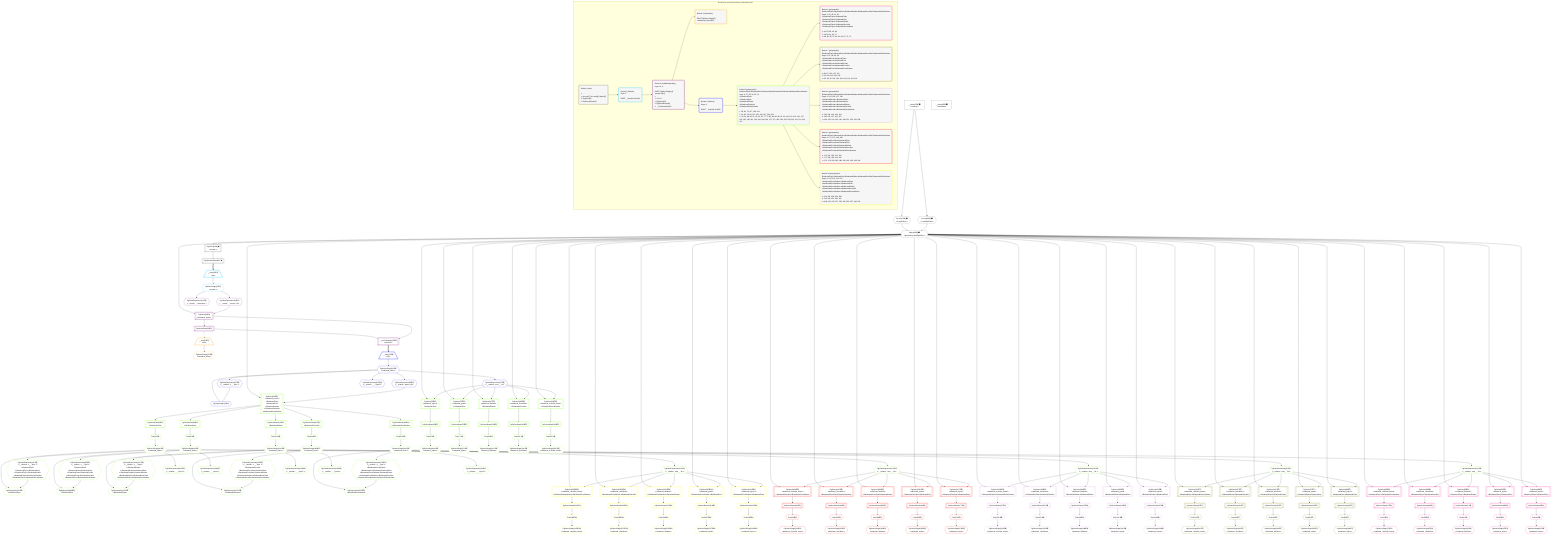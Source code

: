 %%{init: {'themeVariables': { 'fontSize': '12px'}}}%%
graph TD
    classDef path fill:#eee,stroke:#000,color:#000
    classDef plan fill:#fff,stroke-width:1px,color:#000
    classDef itemplan fill:#fff,stroke-width:2px,color:#000
    classDef unbatchedplan fill:#dff,stroke-width:1px,color:#000
    classDef sideeffectplan fill:#fcc,stroke-width:2px,color:#000
    classDef bucket fill:#f6f6f6,color:#000,stroke-width:2px,text-align:left


    %% plan dependencies
    Object9{{"Object[9∈0] ➊<br />ᐸ{pgSettings,withPgClient}ᐳ"}}:::plan
    Access7{{"Access[7∈0] ➊<br />ᐸ2.pgSettingsᐳ"}}:::plan
    Access8{{"Access[8∈0] ➊<br />ᐸ2.withPgClientᐳ"}}:::plan
    Access7 & Access8 --> Object9
    PgSelect6[["PgSelect[6∈0] ➊<br />ᐸpeopleᐳ"]]:::plan
    Object9 --> PgSelect6
    __Value2["__Value[2∈0] ➊<br />ᐸcontextᐳ"]:::plan
    __Value2 --> Access7
    __Value2 --> Access8
    PgSelectRows10[["PgSelectRows[10∈0] ➊"]]:::plan
    PgSelect6 --> PgSelectRows10
    __Value4["__Value[4∈0] ➊<br />ᐸrootValueᐳ"]:::plan
    __Item11[/"__Item[11∈1]<br />ᐸ10ᐳ"\]:::itemplan
    PgSelectRows10 ==> __Item11
    PgSelectSingle12{{"PgSelectSingle[12∈1]<br />ᐸpeopleᐳ"}}:::plan
    __Item11 --> PgSelectSingle12
    PgSelect15[["PgSelect[15∈2]<br />ᐸrelational_itemsᐳ"]]:::plan
    PgClassExpression14{{"PgClassExpression[14∈2]<br />ᐸ__people__.”person_id”ᐳ"}}:::plan
    Object9 & PgClassExpression14 --> PgSelect15
    __ListTransform19[["__ListTransform[19∈2]<br />ᐸeach:15ᐳ"]]:::plan
    PgSelectRows20[["PgSelectRows[20∈2]"]]:::plan
    PgSelectRows20 & PgSelect15 --> __ListTransform19
    PgClassExpression13{{"PgClassExpression[13∈2]<br />ᐸ__people__.”username”ᐳ"}}:::plan
    PgSelectSingle12 --> PgClassExpression13
    PgSelectSingle12 --> PgClassExpression14
    PgSelect15 --> PgSelectRows20
    __Item21[/"__Item[21∈3]<br />ᐸ20ᐳ"\]:::itemplan
    PgSelectRows20 -.-> __Item21
    PgSelectSingle22{{"PgSelectSingle[22∈3]<br />ᐸrelational_itemsᐳ"}}:::plan
    __Item21 --> PgSelectSingle22
    PgPolymorphic26{{"PgPolymorphic[26∈4]"}}:::plan
    PgSelectSingle24{{"PgSelectSingle[24∈4]<br />ᐸrelational_itemsᐳ"}}:::plan
    PgClassExpression25{{"PgClassExpression[25∈4]<br />ᐸ__relation...s__.”type”ᐳ"}}:::plan
    PgSelectSingle24 & PgClassExpression25 --> PgPolymorphic26
    __Item23[/"__Item[23∈4]<br />ᐸ19ᐳ"\]:::itemplan
    __ListTransform19 ==> __Item23
    __Item23 --> PgSelectSingle24
    PgSelectSingle24 --> PgClassExpression25
    PgClassExpression27{{"PgClassExpression[27∈4]<br />ᐸ__relation...ems__.”id”ᐳ"}}:::plan
    PgSelectSingle24 --> PgClassExpression27
    PgClassExpression35{{"PgClassExpression[35∈4]<br />ᐸ__relation...parent_id”ᐳ"}}:::plan
    PgSelectSingle24 --> PgClassExpression35
    PgClassExpression74{{"PgClassExpression[74∈4]<br />ᐸ__relation...__.”type2”ᐳ"}}:::plan
    PgSelectSingle24 --> PgClassExpression74
    PgSelect28[["PgSelect[28∈5]<br />ᐸrelational_topicsᐳ<br />ᐳRelationalTopic"]]:::plan
    Object9 & PgClassExpression27 --> PgSelect28
    PgSelect36[["PgSelect[36∈5]<br />ᐸrelational_itemsᐳ<br />ᐳRelationalTopic<br />ᐳRelationalPost<br />ᐳRelationalDivider<br />ᐳRelationalChecklist<br />ᐳRelationalChecklistItem"]]:::plan
    Object9 & PgClassExpression35 --> PgSelect36
    PgPolymorphic42{{"PgPolymorphic[42∈5]<br />ᐳRelationalTopic"}}:::plan
    PgSelectSingle40{{"PgSelectSingle[40∈5]<br />ᐸrelational_itemsᐳ"}}:::plan
    PgClassExpression41{{"PgClassExpression[41∈5]<br />ᐸ__relation...s__.”type”ᐳ<br />ᐳRelationalTopic<br />ᐳRelationalTopicᐳRelationalPost<br />ᐳRelationalTopicᐳRelationalDivider<br />ᐳRelationalTopicᐳRelationalChecklist<br />ᐳRelationalTopicᐳRelationalChecklistItem"}}:::plan
    PgSelectSingle40 & PgClassExpression41 --> PgPolymorphic42
    PgSelect75[["PgSelect[75∈5]<br />ᐸrelational_postsᐳ<br />ᐳRelationalPost"]]:::plan
    Object9 & PgClassExpression27 --> PgSelect75
    PgPolymorphic86{{"PgPolymorphic[86∈5]<br />ᐳRelationalPost"}}:::plan
    PgSelectSingle84{{"PgSelectSingle[84∈5]<br />ᐸrelational_itemsᐳ"}}:::plan
    PgClassExpression85{{"PgClassExpression[85∈5]<br />ᐸ__relation...s__.”type”ᐳ<br />ᐳRelationalPost<br />ᐳRelationalPostᐳRelationalPost<br />ᐳRelationalPostᐳRelationalDivider<br />ᐳRelationalPostᐳRelationalChecklist<br />ᐳRelationalPostᐳRelationalChecklistItem"}}:::plan
    PgSelectSingle84 & PgClassExpression85 --> PgPolymorphic86
    PgSelect117[["PgSelect[117∈5]<br />ᐸrelational_dividersᐳ<br />ᐳRelationalDivider"]]:::plan
    Object9 & PgClassExpression27 --> PgSelect117
    PgPolymorphic128{{"PgPolymorphic[128∈5]<br />ᐳRelationalDivider"}}:::plan
    PgSelectSingle126{{"PgSelectSingle[126∈5]<br />ᐸrelational_itemsᐳ"}}:::plan
    PgClassExpression127{{"PgClassExpression[127∈5]<br />ᐸ__relation...s__.”type”ᐳ<br />ᐳRelationalDivider<br />ᐳRelationalDividerᐳRelationalPost<br />ᐳRelationalDividerᐳRelationalDivider<br />ᐳRelationalDividerᐳRelationalChecklist<br />ᐳRelationalDividerᐳRelationalChecklistItem"}}:::plan
    PgSelectSingle126 & PgClassExpression127 --> PgPolymorphic128
    PgSelect159[["PgSelect[159∈5]<br />ᐸrelational_checklistsᐳ<br />ᐳRelationalChecklist"]]:::plan
    Object9 & PgClassExpression27 --> PgSelect159
    PgPolymorphic170{{"PgPolymorphic[170∈5]<br />ᐳRelationalChecklist"}}:::plan
    PgSelectSingle168{{"PgSelectSingle[168∈5]<br />ᐸrelational_itemsᐳ"}}:::plan
    PgClassExpression169{{"PgClassExpression[169∈5]<br />ᐸ__relation...s__.”type”ᐳ<br />ᐳRelationalChecklist<br />ᐳRelationalChecklistᐳRelationalPost<br />ᐳRelationalChecklistᐳRelationalDivider<br />ᐳRelationalChecklistᐳRelationalChecklist<br />ᐳRelationalChecklistᐳRelationalChecklistItem"}}:::plan
    PgSelectSingle168 & PgClassExpression169 --> PgPolymorphic170
    PgSelect201[["PgSelect[201∈5]<br />ᐸrelational_checklist_itemsᐳ<br />ᐳRelationalChecklistItem"]]:::plan
    Object9 & PgClassExpression27 --> PgSelect201
    PgPolymorphic212{{"PgPolymorphic[212∈5]<br />ᐳRelationalChecklistItem"}}:::plan
    PgSelectSingle210{{"PgSelectSingle[210∈5]<br />ᐸrelational_itemsᐳ"}}:::plan
    PgClassExpression211{{"PgClassExpression[211∈5]<br />ᐸ__relation...s__.”type”ᐳ<br />ᐳRelationalChecklistItem<br />ᐳRelationalChecklistItemᐳRelationalPost<br />ᐳRelationalChecklistItemᐳRelationalDivider<br />ᐳRelationalChecklistItemᐳRelationalChecklist<br />ᐳRelationalChecklistItemᐳRelationalChecklistItem"}}:::plan
    PgSelectSingle210 & PgClassExpression211 --> PgPolymorphic212
    First32{{"First[32∈5]"}}:::plan
    PgSelectRows33[["PgSelectRows[33∈5]"]]:::plan
    PgSelectRows33 --> First32
    PgSelect28 --> PgSelectRows33
    PgSelectSingle34{{"PgSelectSingle[34∈5]<br />ᐸrelational_topicsᐳ"}}:::plan
    First32 --> PgSelectSingle34
    First38{{"First[38∈5]"}}:::plan
    PgSelectRows39[["PgSelectRows[39∈5]<br />ᐳRelationalTopic"]]:::plan
    PgSelectRows39 --> First38
    PgSelect36 --> PgSelectRows39
    First38 --> PgSelectSingle40
    PgSelectSingle40 --> PgClassExpression41
    PgClassExpression43{{"PgClassExpression[43∈5]<br />ᐸ__relation...ems__.”id”ᐳ"}}:::plan
    PgSelectSingle40 --> PgClassExpression43
    PgClassExpression52{{"PgClassExpression[52∈5]<br />ᐸ__relation...__.”type2”ᐳ"}}:::plan
    PgSelectSingle40 --> PgClassExpression52
    First77{{"First[77∈5]"}}:::plan
    PgSelectRows78[["PgSelectRows[78∈5]"]]:::plan
    PgSelectRows78 --> First77
    PgSelect75 --> PgSelectRows78
    PgSelectSingle79{{"PgSelectSingle[79∈5]<br />ᐸrelational_postsᐳ"}}:::plan
    First77 --> PgSelectSingle79
    First82{{"First[82∈5]"}}:::plan
    PgSelectRows83[["PgSelectRows[83∈5]<br />ᐳRelationalPost"]]:::plan
    PgSelectRows83 --> First82
    PgSelect36 --> PgSelectRows83
    First82 --> PgSelectSingle84
    PgSelectSingle84 --> PgClassExpression85
    PgClassExpression87{{"PgClassExpression[87∈5]<br />ᐸ__relation...ems__.”id”ᐳ"}}:::plan
    PgSelectSingle84 --> PgClassExpression87
    PgClassExpression96{{"PgClassExpression[96∈5]<br />ᐸ__relation...__.”type2”ᐳ"}}:::plan
    PgSelectSingle84 --> PgClassExpression96
    First119{{"First[119∈5]"}}:::plan
    PgSelectRows120[["PgSelectRows[120∈5]"]]:::plan
    PgSelectRows120 --> First119
    PgSelect117 --> PgSelectRows120
    PgSelectSingle121{{"PgSelectSingle[121∈5]<br />ᐸrelational_dividersᐳ"}}:::plan
    First119 --> PgSelectSingle121
    First124{{"First[124∈5]"}}:::plan
    PgSelectRows125[["PgSelectRows[125∈5]<br />ᐳRelationalDivider"]]:::plan
    PgSelectRows125 --> First124
    PgSelect36 --> PgSelectRows125
    First124 --> PgSelectSingle126
    PgSelectSingle126 --> PgClassExpression127
    PgClassExpression129{{"PgClassExpression[129∈5]<br />ᐸ__relation...ems__.”id”ᐳ"}}:::plan
    PgSelectSingle126 --> PgClassExpression129
    PgClassExpression138{{"PgClassExpression[138∈5]<br />ᐸ__relation...__.”type2”ᐳ"}}:::plan
    PgSelectSingle126 --> PgClassExpression138
    First161{{"First[161∈5]"}}:::plan
    PgSelectRows162[["PgSelectRows[162∈5]"]]:::plan
    PgSelectRows162 --> First161
    PgSelect159 --> PgSelectRows162
    PgSelectSingle163{{"PgSelectSingle[163∈5]<br />ᐸrelational_checklistsᐳ"}}:::plan
    First161 --> PgSelectSingle163
    First166{{"First[166∈5]"}}:::plan
    PgSelectRows167[["PgSelectRows[167∈5]<br />ᐳRelationalChecklist"]]:::plan
    PgSelectRows167 --> First166
    PgSelect36 --> PgSelectRows167
    First166 --> PgSelectSingle168
    PgSelectSingle168 --> PgClassExpression169
    PgClassExpression171{{"PgClassExpression[171∈5]<br />ᐸ__relation...ems__.”id”ᐳ"}}:::plan
    PgSelectSingle168 --> PgClassExpression171
    PgClassExpression180{{"PgClassExpression[180∈5]<br />ᐸ__relation...__.”type2”ᐳ"}}:::plan
    PgSelectSingle168 --> PgClassExpression180
    First203{{"First[203∈5]"}}:::plan
    PgSelectRows204[["PgSelectRows[204∈5]"]]:::plan
    PgSelectRows204 --> First203
    PgSelect201 --> PgSelectRows204
    PgSelectSingle205{{"PgSelectSingle[205∈5]<br />ᐸrelational_checklist_itemsᐳ"}}:::plan
    First203 --> PgSelectSingle205
    First208{{"First[208∈5]"}}:::plan
    PgSelectRows209[["PgSelectRows[209∈5]<br />ᐳRelationalChecklistItem"]]:::plan
    PgSelectRows209 --> First208
    PgSelect36 --> PgSelectRows209
    First208 --> PgSelectSingle210
    PgSelectSingle210 --> PgClassExpression211
    PgClassExpression213{{"PgClassExpression[213∈5]<br />ᐸ__relation...ems__.”id”ᐳ"}}:::plan
    PgSelectSingle210 --> PgClassExpression213
    PgClassExpression222{{"PgClassExpression[222∈5]<br />ᐸ__relation...__.”type2”ᐳ"}}:::plan
    PgSelectSingle210 --> PgClassExpression222
    PgSelect44[["PgSelect[44∈6]<br />ᐸrelational_topicsᐳ<br />ᐳRelationalTopicᐳRelationalTopic"]]:::plan
    Object9 & PgClassExpression43 --> PgSelect44
    PgSelect53[["PgSelect[53∈6]<br />ᐸrelational_postsᐳ<br />ᐳRelationalTopicᐳRelationalPost"]]:::plan
    Object9 & PgClassExpression43 --> PgSelect53
    PgSelect58[["PgSelect[58∈6]<br />ᐸrelational_dividersᐳ<br />ᐳRelationalTopicᐳRelationalDivider"]]:::plan
    Object9 & PgClassExpression43 --> PgSelect58
    PgSelect63[["PgSelect[63∈6]<br />ᐸrelational_checklistsᐳ<br />ᐳRelationalTopicᐳRelationalChecklist"]]:::plan
    Object9 & PgClassExpression43 --> PgSelect63
    PgSelect68[["PgSelect[68∈6]<br />ᐸrelational_checklist_itemsᐳ<br />ᐳRelationalTopicᐳRelationalChecklistItem"]]:::plan
    Object9 & PgClassExpression43 --> PgSelect68
    First48{{"First[48∈6]"}}:::plan
    PgSelectRows49[["PgSelectRows[49∈6]"]]:::plan
    PgSelectRows49 --> First48
    PgSelect44 --> PgSelectRows49
    PgSelectSingle50{{"PgSelectSingle[50∈6]<br />ᐸrelational_topicsᐳ"}}:::plan
    First48 --> PgSelectSingle50
    First55{{"First[55∈6]"}}:::plan
    PgSelectRows56[["PgSelectRows[56∈6]"]]:::plan
    PgSelectRows56 --> First55
    PgSelect53 --> PgSelectRows56
    PgSelectSingle57{{"PgSelectSingle[57∈6]<br />ᐸrelational_postsᐳ"}}:::plan
    First55 --> PgSelectSingle57
    First60{{"First[60∈6]"}}:::plan
    PgSelectRows61[["PgSelectRows[61∈6]"]]:::plan
    PgSelectRows61 --> First60
    PgSelect58 --> PgSelectRows61
    PgSelectSingle62{{"PgSelectSingle[62∈6]<br />ᐸrelational_dividersᐳ"}}:::plan
    First60 --> PgSelectSingle62
    First65{{"First[65∈6]"}}:::plan
    PgSelectRows66[["PgSelectRows[66∈6]"]]:::plan
    PgSelectRows66 --> First65
    PgSelect63 --> PgSelectRows66
    PgSelectSingle67{{"PgSelectSingle[67∈6]<br />ᐸrelational_checklistsᐳ"}}:::plan
    First65 --> PgSelectSingle67
    First70{{"First[70∈6]"}}:::plan
    PgSelectRows71[["PgSelectRows[71∈6]"]]:::plan
    PgSelectRows71 --> First70
    PgSelect68 --> PgSelectRows71
    PgSelectSingle72{{"PgSelectSingle[72∈6]<br />ᐸrelational_checklist_itemsᐳ"}}:::plan
    First70 --> PgSelectSingle72
    PgSelect88[["PgSelect[88∈7]<br />ᐸrelational_topicsᐳ<br />ᐳRelationalPostᐳRelationalTopic"]]:::plan
    Object9 & PgClassExpression87 --> PgSelect88
    PgSelect97[["PgSelect[97∈7]<br />ᐸrelational_postsᐳ<br />ᐳRelationalPostᐳRelationalPost"]]:::plan
    Object9 & PgClassExpression87 --> PgSelect97
    PgSelect102[["PgSelect[102∈7]<br />ᐸrelational_dividersᐳ<br />ᐳRelationalPostᐳRelationalDivider"]]:::plan
    Object9 & PgClassExpression87 --> PgSelect102
    PgSelect107[["PgSelect[107∈7]<br />ᐸrelational_checklistsᐳ<br />ᐳRelationalPostᐳRelationalChecklist"]]:::plan
    Object9 & PgClassExpression87 --> PgSelect107
    PgSelect112[["PgSelect[112∈7]<br />ᐸrelational_checklist_itemsᐳ<br />ᐳRelationalPostᐳRelationalChecklistItem"]]:::plan
    Object9 & PgClassExpression87 --> PgSelect112
    First92{{"First[92∈7]"}}:::plan
    PgSelectRows93[["PgSelectRows[93∈7]"]]:::plan
    PgSelectRows93 --> First92
    PgSelect88 --> PgSelectRows93
    PgSelectSingle94{{"PgSelectSingle[94∈7]<br />ᐸrelational_topicsᐳ"}}:::plan
    First92 --> PgSelectSingle94
    First99{{"First[99∈7]"}}:::plan
    PgSelectRows100[["PgSelectRows[100∈7]"]]:::plan
    PgSelectRows100 --> First99
    PgSelect97 --> PgSelectRows100
    PgSelectSingle101{{"PgSelectSingle[101∈7]<br />ᐸrelational_postsᐳ"}}:::plan
    First99 --> PgSelectSingle101
    First104{{"First[104∈7]"}}:::plan
    PgSelectRows105[["PgSelectRows[105∈7]"]]:::plan
    PgSelectRows105 --> First104
    PgSelect102 --> PgSelectRows105
    PgSelectSingle106{{"PgSelectSingle[106∈7]<br />ᐸrelational_dividersᐳ"}}:::plan
    First104 --> PgSelectSingle106
    First109{{"First[109∈7]"}}:::plan
    PgSelectRows110[["PgSelectRows[110∈7]"]]:::plan
    PgSelectRows110 --> First109
    PgSelect107 --> PgSelectRows110
    PgSelectSingle111{{"PgSelectSingle[111∈7]<br />ᐸrelational_checklistsᐳ"}}:::plan
    First109 --> PgSelectSingle111
    First114{{"First[114∈7]"}}:::plan
    PgSelectRows115[["PgSelectRows[115∈7]"]]:::plan
    PgSelectRows115 --> First114
    PgSelect112 --> PgSelectRows115
    PgSelectSingle116{{"PgSelectSingle[116∈7]<br />ᐸrelational_checklist_itemsᐳ"}}:::plan
    First114 --> PgSelectSingle116
    PgSelect130[["PgSelect[130∈8]<br />ᐸrelational_topicsᐳ<br />ᐳRelationalDividerᐳRelationalTopic"]]:::plan
    Object9 & PgClassExpression129 --> PgSelect130
    PgSelect139[["PgSelect[139∈8]<br />ᐸrelational_postsᐳ<br />ᐳRelationalDividerᐳRelationalPost"]]:::plan
    Object9 & PgClassExpression129 --> PgSelect139
    PgSelect144[["PgSelect[144∈8]<br />ᐸrelational_dividersᐳ<br />ᐳRelationalDividerᐳRelationalDivider"]]:::plan
    Object9 & PgClassExpression129 --> PgSelect144
    PgSelect149[["PgSelect[149∈8]<br />ᐸrelational_checklistsᐳ<br />ᐳRelationalDividerᐳRelationalChecklist"]]:::plan
    Object9 & PgClassExpression129 --> PgSelect149
    PgSelect154[["PgSelect[154∈8]<br />ᐸrelational_checklist_itemsᐳ<br />ᐳRelationalDividerᐳRelationalChecklistItem"]]:::plan
    Object9 & PgClassExpression129 --> PgSelect154
    First134{{"First[134∈8]"}}:::plan
    PgSelectRows135[["PgSelectRows[135∈8]"]]:::plan
    PgSelectRows135 --> First134
    PgSelect130 --> PgSelectRows135
    PgSelectSingle136{{"PgSelectSingle[136∈8]<br />ᐸrelational_topicsᐳ"}}:::plan
    First134 --> PgSelectSingle136
    First141{{"First[141∈8]"}}:::plan
    PgSelectRows142[["PgSelectRows[142∈8]"]]:::plan
    PgSelectRows142 --> First141
    PgSelect139 --> PgSelectRows142
    PgSelectSingle143{{"PgSelectSingle[143∈8]<br />ᐸrelational_postsᐳ"}}:::plan
    First141 --> PgSelectSingle143
    First146{{"First[146∈8]"}}:::plan
    PgSelectRows147[["PgSelectRows[147∈8]"]]:::plan
    PgSelectRows147 --> First146
    PgSelect144 --> PgSelectRows147
    PgSelectSingle148{{"PgSelectSingle[148∈8]<br />ᐸrelational_dividersᐳ"}}:::plan
    First146 --> PgSelectSingle148
    First151{{"First[151∈8]"}}:::plan
    PgSelectRows152[["PgSelectRows[152∈8]"]]:::plan
    PgSelectRows152 --> First151
    PgSelect149 --> PgSelectRows152
    PgSelectSingle153{{"PgSelectSingle[153∈8]<br />ᐸrelational_checklistsᐳ"}}:::plan
    First151 --> PgSelectSingle153
    First156{{"First[156∈8]"}}:::plan
    PgSelectRows157[["PgSelectRows[157∈8]"]]:::plan
    PgSelectRows157 --> First156
    PgSelect154 --> PgSelectRows157
    PgSelectSingle158{{"PgSelectSingle[158∈8]<br />ᐸrelational_checklist_itemsᐳ"}}:::plan
    First156 --> PgSelectSingle158
    PgSelect172[["PgSelect[172∈9]<br />ᐸrelational_topicsᐳ<br />ᐳRelationalChecklistᐳRelationalTopic"]]:::plan
    Object9 & PgClassExpression171 --> PgSelect172
    PgSelect181[["PgSelect[181∈9]<br />ᐸrelational_postsᐳ<br />ᐳRelationalChecklistᐳRelationalPost"]]:::plan
    Object9 & PgClassExpression171 --> PgSelect181
    PgSelect186[["PgSelect[186∈9]<br />ᐸrelational_dividersᐳ<br />ᐳRelationalChecklistᐳRelationalDivider"]]:::plan
    Object9 & PgClassExpression171 --> PgSelect186
    PgSelect191[["PgSelect[191∈9]<br />ᐸrelational_checklistsᐳ<br />ᐳRelationalChecklistᐳRelationalChecklist"]]:::plan
    Object9 & PgClassExpression171 --> PgSelect191
    PgSelect196[["PgSelect[196∈9]<br />ᐸrelational_checklist_itemsᐳ<br />ᐳRelationalChecklistᐳRelationalChecklistItem"]]:::plan
    Object9 & PgClassExpression171 --> PgSelect196
    First176{{"First[176∈9]"}}:::plan
    PgSelectRows177[["PgSelectRows[177∈9]"]]:::plan
    PgSelectRows177 --> First176
    PgSelect172 --> PgSelectRows177
    PgSelectSingle178{{"PgSelectSingle[178∈9]<br />ᐸrelational_topicsᐳ"}}:::plan
    First176 --> PgSelectSingle178
    First183{{"First[183∈9]"}}:::plan
    PgSelectRows184[["PgSelectRows[184∈9]"]]:::plan
    PgSelectRows184 --> First183
    PgSelect181 --> PgSelectRows184
    PgSelectSingle185{{"PgSelectSingle[185∈9]<br />ᐸrelational_postsᐳ"}}:::plan
    First183 --> PgSelectSingle185
    First188{{"First[188∈9]"}}:::plan
    PgSelectRows189[["PgSelectRows[189∈9]"]]:::plan
    PgSelectRows189 --> First188
    PgSelect186 --> PgSelectRows189
    PgSelectSingle190{{"PgSelectSingle[190∈9]<br />ᐸrelational_dividersᐳ"}}:::plan
    First188 --> PgSelectSingle190
    First193{{"First[193∈9]"}}:::plan
    PgSelectRows194[["PgSelectRows[194∈9]"]]:::plan
    PgSelectRows194 --> First193
    PgSelect191 --> PgSelectRows194
    PgSelectSingle195{{"PgSelectSingle[195∈9]<br />ᐸrelational_checklistsᐳ"}}:::plan
    First193 --> PgSelectSingle195
    First198{{"First[198∈9]"}}:::plan
    PgSelectRows199[["PgSelectRows[199∈9]"]]:::plan
    PgSelectRows199 --> First198
    PgSelect196 --> PgSelectRows199
    PgSelectSingle200{{"PgSelectSingle[200∈9]<br />ᐸrelational_checklist_itemsᐳ"}}:::plan
    First198 --> PgSelectSingle200
    PgSelect214[["PgSelect[214∈10]<br />ᐸrelational_topicsᐳ<br />ᐳRelationalChecklistItemᐳRelationalTopic"]]:::plan
    Object9 & PgClassExpression213 --> PgSelect214
    PgSelect223[["PgSelect[223∈10]<br />ᐸrelational_postsᐳ<br />ᐳRelationalChecklistItemᐳRelationalPost"]]:::plan
    Object9 & PgClassExpression213 --> PgSelect223
    PgSelect228[["PgSelect[228∈10]<br />ᐸrelational_dividersᐳ<br />ᐳRelationalChecklistItemᐳRelationalDivider"]]:::plan
    Object9 & PgClassExpression213 --> PgSelect228
    PgSelect233[["PgSelect[233∈10]<br />ᐸrelational_checklistsᐳ<br />ᐳRelationalChecklistItemᐳRelationalChecklist"]]:::plan
    Object9 & PgClassExpression213 --> PgSelect233
    PgSelect238[["PgSelect[238∈10]<br />ᐸrelational_checklist_itemsᐳ<br />ᐳRelationalChecklistItemᐳRelationalChecklistItem"]]:::plan
    Object9 & PgClassExpression213 --> PgSelect238
    First218{{"First[218∈10]"}}:::plan
    PgSelectRows219[["PgSelectRows[219∈10]"]]:::plan
    PgSelectRows219 --> First218
    PgSelect214 --> PgSelectRows219
    PgSelectSingle220{{"PgSelectSingle[220∈10]<br />ᐸrelational_topicsᐳ"}}:::plan
    First218 --> PgSelectSingle220
    First225{{"First[225∈10]"}}:::plan
    PgSelectRows226[["PgSelectRows[226∈10]"]]:::plan
    PgSelectRows226 --> First225
    PgSelect223 --> PgSelectRows226
    PgSelectSingle227{{"PgSelectSingle[227∈10]<br />ᐸrelational_postsᐳ"}}:::plan
    First225 --> PgSelectSingle227
    First230{{"First[230∈10]"}}:::plan
    PgSelectRows231[["PgSelectRows[231∈10]"]]:::plan
    PgSelectRows231 --> First230
    PgSelect228 --> PgSelectRows231
    PgSelectSingle232{{"PgSelectSingle[232∈10]<br />ᐸrelational_dividersᐳ"}}:::plan
    First230 --> PgSelectSingle232
    First235{{"First[235∈10]"}}:::plan
    PgSelectRows236[["PgSelectRows[236∈10]"]]:::plan
    PgSelectRows236 --> First235
    PgSelect233 --> PgSelectRows236
    PgSelectSingle237{{"PgSelectSingle[237∈10]<br />ᐸrelational_checklistsᐳ"}}:::plan
    First235 --> PgSelectSingle237
    First240{{"First[240∈10]"}}:::plan
    PgSelectRows241[["PgSelectRows[241∈10]"]]:::plan
    PgSelectRows241 --> First240
    PgSelect238 --> PgSelectRows241
    PgSelectSingle242{{"PgSelectSingle[242∈10]<br />ᐸrelational_checklist_itemsᐳ"}}:::plan
    First240 --> PgSelectSingle242

    %% define steps

    subgraph "Buckets for queries/interfaces-relational/nested"
    Bucket0("Bucket 0 (root)<br /><br />1: <br />ᐳ: Access[7], Access[8], Object[9]<br />2: PgSelect[6]<br />3: PgSelectRows[10]"):::bucket
    classDef bucket0 stroke:#696969
    class Bucket0,__Value2,__Value4,PgSelect6,Access7,Access8,Object9,PgSelectRows10 bucket0
    Bucket1("Bucket 1 (listItem)<br />Deps: 9<br /><br />ROOT __Item{1}ᐸ10ᐳ[11]"):::bucket
    classDef bucket1 stroke:#00bfff
    class Bucket1,__Item11,PgSelectSingle12 bucket1
    Bucket2("Bucket 2 (nullableBoundary)<br />Deps: 12, 9<br /><br />ROOT PgSelectSingle{1}ᐸpeopleᐳ[12]<br />1: <br />ᐳ: 13, 14<br />2: PgSelect[15]<br />3: PgSelectRows[20]<br />4: __ListTransform[19]"):::bucket
    classDef bucket2 stroke:#7f007f
    class Bucket2,PgClassExpression13,PgClassExpression14,PgSelect15,__ListTransform19,PgSelectRows20 bucket2
    Bucket3("Bucket 3 (subroutine)<br /><br />ROOT PgSelectSingle{3}ᐸrelational_itemsᐳ[22]"):::bucket
    classDef bucket3 stroke:#ffa500
    class Bucket3,__Item21,PgSelectSingle22 bucket3
    Bucket4("Bucket 4 (listItem)<br />Deps: 9<br /><br />ROOT __Item{4}ᐸ19ᐳ[23]"):::bucket
    classDef bucket4 stroke:#0000ff
    class Bucket4,__Item23,PgSelectSingle24,PgClassExpression25,PgPolymorphic26,PgClassExpression27,PgClassExpression35,PgClassExpression74 bucket4
    Bucket5("Bucket 5 (polymorphic)<br />RelationalTopic,RelationalPost,RelationalDivider,RelationalChecklist,RelationalChecklistItem<br />Deps: 9, 27, 35, 26, 25, 74<br />ᐳRelationalTopic<br />ᐳRelationalPost<br />ᐳRelationalDivider<br />ᐳRelationalChecklist<br />ᐳRelationalChecklistItem<br /><br />1: 28, 36, 75, 117, 159, 201<br />2: 33, 39, 78, 83, 120, 125, 162, 167, 204, 209<br />ᐳ: 32, 34, 38, 40, 41, 42, 43, 52, 77, 79, 82, 84, 85, 86, 87, 96, 119, 121, 124, 126, 127, 128, 129, 138, 161, 163, 166, 168, 169, 170, 171, 180, 203, 205, 208, 210, 211, 212, 213, 222"):::bucket
    classDef bucket5 stroke:#7fff00
    class Bucket5,PgSelect28,First32,PgSelectRows33,PgSelectSingle34,PgSelect36,First38,PgSelectRows39,PgSelectSingle40,PgClassExpression41,PgPolymorphic42,PgClassExpression43,PgClassExpression52,PgSelect75,First77,PgSelectRows78,PgSelectSingle79,First82,PgSelectRows83,PgSelectSingle84,PgClassExpression85,PgPolymorphic86,PgClassExpression87,PgClassExpression96,PgSelect117,First119,PgSelectRows120,PgSelectSingle121,First124,PgSelectRows125,PgSelectSingle126,PgClassExpression127,PgPolymorphic128,PgClassExpression129,PgClassExpression138,PgSelect159,First161,PgSelectRows162,PgSelectSingle163,First166,PgSelectRows167,PgSelectSingle168,PgClassExpression169,PgPolymorphic170,PgClassExpression171,PgClassExpression180,PgSelect201,First203,PgSelectRows204,PgSelectSingle205,First208,PgSelectRows209,PgSelectSingle210,PgClassExpression211,PgPolymorphic212,PgClassExpression213,PgClassExpression222 bucket5
    Bucket6("Bucket 6 (polymorphic)<br />RelationalTopic,RelationalPost,RelationalDivider,RelationalChecklist,RelationalChecklistItem<br />Deps: 9, 43, 42, 41, 52<br />ᐳRelationalTopicᐳRelationalTopic<br />ᐳRelationalTopicᐳRelationalPost<br />ᐳRelationalTopicᐳRelationalDivider<br />ᐳRelationalTopicᐳRelationalChecklist<br />ᐳRelationalTopicᐳRelationalChecklistItem<br /><br />1: 44, 53, 58, 63, 68<br />2: 49, 56, 61, 66, 71<br />ᐳ: 48, 50, 55, 57, 60, 62, 65, 67, 70, 72"):::bucket
    classDef bucket6 stroke:#ff1493
    class Bucket6,PgSelect44,First48,PgSelectRows49,PgSelectSingle50,PgSelect53,First55,PgSelectRows56,PgSelectSingle57,PgSelect58,First60,PgSelectRows61,PgSelectSingle62,PgSelect63,First65,PgSelectRows66,PgSelectSingle67,PgSelect68,First70,PgSelectRows71,PgSelectSingle72 bucket6
    Bucket7("Bucket 7 (polymorphic)<br />RelationalTopic,RelationalPost,RelationalDivider,RelationalChecklist,RelationalChecklistItem<br />Deps: 9, 87, 86, 85, 96<br />ᐳRelationalPostᐳRelationalTopic<br />ᐳRelationalPostᐳRelationalPost<br />ᐳRelationalPostᐳRelationalDivider<br />ᐳRelationalPostᐳRelationalChecklist<br />ᐳRelationalPostᐳRelationalChecklistItem<br /><br />1: 88, 97, 102, 107, 112<br />2: 93, 100, 105, 110, 115<br />ᐳ: 92, 94, 99, 101, 104, 106, 109, 111, 114, 116"):::bucket
    classDef bucket7 stroke:#808000
    class Bucket7,PgSelect88,First92,PgSelectRows93,PgSelectSingle94,PgSelect97,First99,PgSelectRows100,PgSelectSingle101,PgSelect102,First104,PgSelectRows105,PgSelectSingle106,PgSelect107,First109,PgSelectRows110,PgSelectSingle111,PgSelect112,First114,PgSelectRows115,PgSelectSingle116 bucket7
    Bucket8("Bucket 8 (polymorphic)<br />RelationalTopic,RelationalPost,RelationalDivider,RelationalChecklist,RelationalChecklistItem<br />Deps: 9, 129, 128, 127, 138<br />ᐳRelationalDividerᐳRelationalTopic<br />ᐳRelationalDividerᐳRelationalPost<br />ᐳRelationalDividerᐳRelationalDivider<br />ᐳRelationalDividerᐳRelationalChecklist<br />ᐳRelationalDividerᐳRelationalChecklistItem<br /><br />1: 130, 139, 144, 149, 154<br />2: 135, 142, 147, 152, 157<br />ᐳ: 134, 136, 141, 143, 146, 148, 151, 153, 156, 158"):::bucket
    classDef bucket8 stroke:#dda0dd
    class Bucket8,PgSelect130,First134,PgSelectRows135,PgSelectSingle136,PgSelect139,First141,PgSelectRows142,PgSelectSingle143,PgSelect144,First146,PgSelectRows147,PgSelectSingle148,PgSelect149,First151,PgSelectRows152,PgSelectSingle153,PgSelect154,First156,PgSelectRows157,PgSelectSingle158 bucket8
    Bucket9("Bucket 9 (polymorphic)<br />RelationalTopic,RelationalPost,RelationalDivider,RelationalChecklist,RelationalChecklistItem<br />Deps: 9, 171, 170, 169, 180<br />ᐳRelationalChecklistᐳRelationalTopic<br />ᐳRelationalChecklistᐳRelationalPost<br />ᐳRelationalChecklistᐳRelationalDivider<br />ᐳRelationalChecklistᐳRelationalChecklist<br />ᐳRelationalChecklistᐳRelationalChecklistItem<br /><br />1: 172, 181, 186, 191, 196<br />2: 177, 184, 189, 194, 199<br />ᐳ: 176, 178, 183, 185, 188, 190, 193, 195, 198, 200"):::bucket
    classDef bucket9 stroke:#ff0000
    class Bucket9,PgSelect172,First176,PgSelectRows177,PgSelectSingle178,PgSelect181,First183,PgSelectRows184,PgSelectSingle185,PgSelect186,First188,PgSelectRows189,PgSelectSingle190,PgSelect191,First193,PgSelectRows194,PgSelectSingle195,PgSelect196,First198,PgSelectRows199,PgSelectSingle200 bucket9
    Bucket10("Bucket 10 (polymorphic)<br />RelationalTopic,RelationalPost,RelationalDivider,RelationalChecklist,RelationalChecklistItem<br />Deps: 9, 213, 212, 211, 222<br />ᐳRelationalChecklistItemᐳRelationalTopic<br />ᐳRelationalChecklistItemᐳRelationalPost<br />ᐳRelationalChecklistItemᐳRelationalDivider<br />ᐳRelationalChecklistItemᐳRelationalChecklist<br />ᐳRelationalChecklistItemᐳRelationalChecklistItem<br /><br />1: 214, 223, 228, 233, 238<br />2: 219, 226, 231, 236, 241<br />ᐳ: 218, 220, 225, 227, 230, 232, 235, 237, 240, 242"):::bucket
    classDef bucket10 stroke:#ffff00
    class Bucket10,PgSelect214,First218,PgSelectRows219,PgSelectSingle220,PgSelect223,First225,PgSelectRows226,PgSelectSingle227,PgSelect228,First230,PgSelectRows231,PgSelectSingle232,PgSelect233,First235,PgSelectRows236,PgSelectSingle237,PgSelect238,First240,PgSelectRows241,PgSelectSingle242 bucket10
    Bucket0 --> Bucket1
    Bucket1 --> Bucket2
    Bucket2 --> Bucket3 & Bucket4
    Bucket4 --> Bucket5
    Bucket5 --> Bucket6 & Bucket7 & Bucket8 & Bucket9 & Bucket10
    end